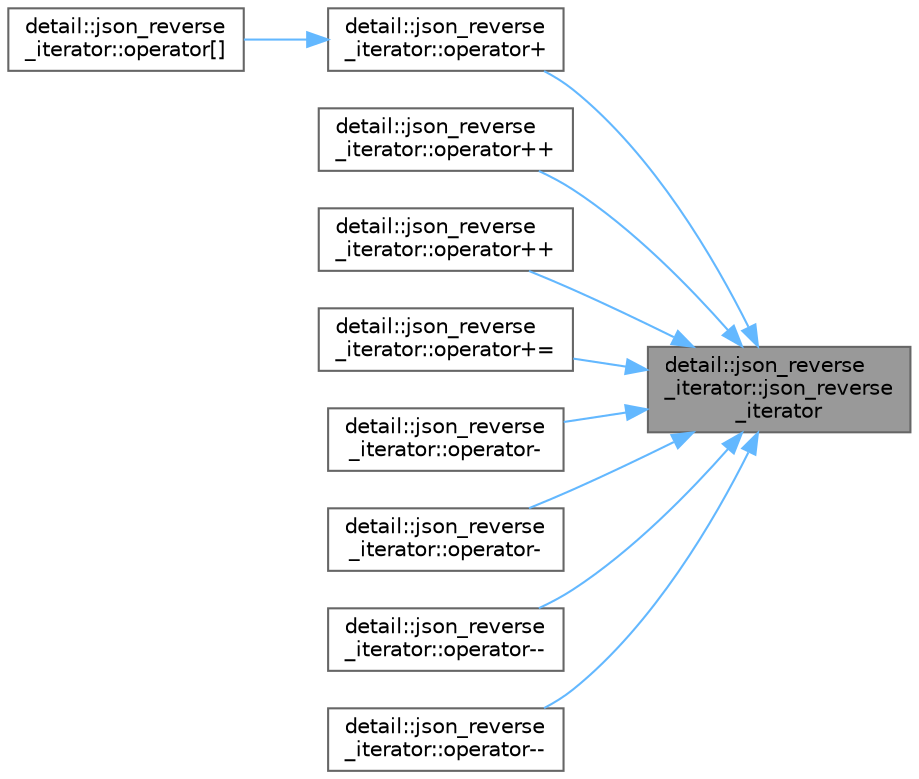 digraph "detail::json_reverse_iterator::json_reverse_iterator"
{
 // LATEX_PDF_SIZE
  bgcolor="transparent";
  edge [fontname=Helvetica,fontsize=10,labelfontname=Helvetica,labelfontsize=10];
  node [fontname=Helvetica,fontsize=10,shape=box,height=0.2,width=0.4];
  rankdir="RL";
  Node1 [id="Node000001",label="detail::json_reverse\l_iterator::json_reverse\l_iterator",height=0.2,width=0.4,color="gray40", fillcolor="grey60", style="filled", fontcolor="black",tooltip="create reverse iterator from iterator"];
  Node1 -> Node2 [id="edge1_Node000001_Node000002",dir="back",color="steelblue1",style="solid",tooltip=" "];
  Node2 [id="Node000002",label="detail::json_reverse\l_iterator::operator+",height=0.2,width=0.4,color="grey40", fillcolor="white", style="filled",URL="$classdetail_1_1json__reverse__iterator.html#adff7b1171a9a154b5a339b0a0e85404d",tooltip="add to iterator"];
  Node2 -> Node3 [id="edge2_Node000002_Node000003",dir="back",color="steelblue1",style="solid",tooltip=" "];
  Node3 [id="Node000003",label="detail::json_reverse\l_iterator::operator[]",height=0.2,width=0.4,color="grey40", fillcolor="white", style="filled",URL="$classdetail_1_1json__reverse__iterator.html#a50a57718a9d49039b7592bf34f5819a2",tooltip="access to successor"];
  Node1 -> Node4 [id="edge3_Node000001_Node000004",dir="back",color="steelblue1",style="solid",tooltip=" "];
  Node4 [id="Node000004",label="detail::json_reverse\l_iterator::operator++",height=0.2,width=0.4,color="grey40", fillcolor="white", style="filled",URL="$classdetail_1_1json__reverse__iterator.html#a3e611d63a209fdfd1278c2a9d86c40e3",tooltip="pre-increment (++it)"];
  Node1 -> Node5 [id="edge4_Node000001_Node000005",dir="back",color="steelblue1",style="solid",tooltip=" "];
  Node5 [id="Node000005",label="detail::json_reverse\l_iterator::operator++",height=0.2,width=0.4,color="grey40", fillcolor="white", style="filled",URL="$classdetail_1_1json__reverse__iterator.html#a000addec834a8db323312794737623da",tooltip="post-increment (it++)"];
  Node1 -> Node6 [id="edge5_Node000001_Node000006",dir="back",color="steelblue1",style="solid",tooltip=" "];
  Node6 [id="Node000006",label="detail::json_reverse\l_iterator::operator+=",height=0.2,width=0.4,color="grey40", fillcolor="white", style="filled",URL="$classdetail_1_1json__reverse__iterator.html#a4e433b66cce1a79c88bfe645de9794dc",tooltip="add to iterator"];
  Node1 -> Node7 [id="edge6_Node000001_Node000007",dir="back",color="steelblue1",style="solid",tooltip=" "];
  Node7 [id="Node000007",label="detail::json_reverse\l_iterator::operator-",height=0.2,width=0.4,color="grey40", fillcolor="white", style="filled",URL="$classdetail_1_1json__reverse__iterator.html#a6eba395b9f3f0b2c470c5a240a041128",tooltip="return difference"];
  Node1 -> Node8 [id="edge7_Node000001_Node000008",dir="back",color="steelblue1",style="solid",tooltip=" "];
  Node8 [id="Node000008",label="detail::json_reverse\l_iterator::operator-",height=0.2,width=0.4,color="grey40", fillcolor="white", style="filled",URL="$classdetail_1_1json__reverse__iterator.html#abb64fbf5298d1bdc987496f57a288877",tooltip="subtract from iterator"];
  Node1 -> Node9 [id="edge8_Node000001_Node000009",dir="back",color="steelblue1",style="solid",tooltip=" "];
  Node9 [id="Node000009",label="detail::json_reverse\l_iterator::operator--",height=0.2,width=0.4,color="grey40", fillcolor="white", style="filled",URL="$classdetail_1_1json__reverse__iterator.html#a9736216bab45871b1c62eb68df0613c3",tooltip="pre-decrement (–it)"];
  Node1 -> Node10 [id="edge9_Node000001_Node000010",dir="back",color="steelblue1",style="solid",tooltip=" "];
  Node10 [id="Node000010",label="detail::json_reverse\l_iterator::operator--",height=0.2,width=0.4,color="grey40", fillcolor="white", style="filled",URL="$classdetail_1_1json__reverse__iterator.html#a1abdaf558ee194cdd44e9cee82fce77d",tooltip="post-decrement (it–)"];
}
